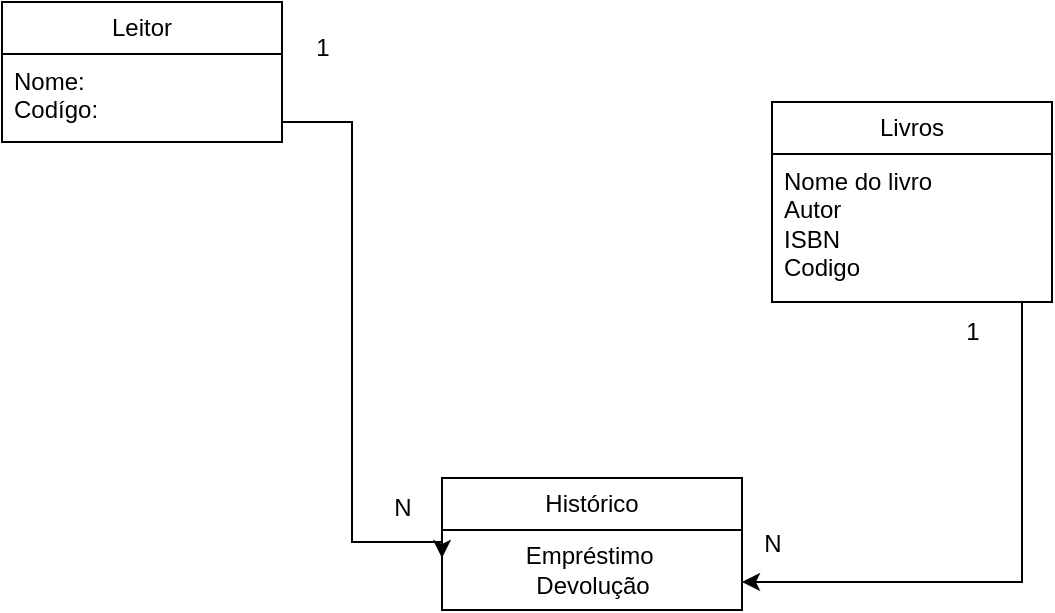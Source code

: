 <mxfile version="21.7.4" type="device">
  <diagram name="Página-1" id="ssvxQnlIQtp9S3G_n5PQ">
    <mxGraphModel dx="880" dy="470" grid="1" gridSize="10" guides="1" tooltips="1" connect="1" arrows="1" fold="1" page="1" pageScale="1" pageWidth="827" pageHeight="1169" math="0" shadow="0">
      <root>
        <mxCell id="0" />
        <mxCell id="1" parent="0" />
        <mxCell id="7SFXypljPy5NB7DS8R4X-5" value="Leitor" style="swimlane;fontStyle=0;childLayout=stackLayout;horizontal=1;startSize=26;fillColor=none;horizontalStack=0;resizeParent=1;resizeParentMax=0;resizeLast=0;collapsible=1;marginBottom=0;whiteSpace=wrap;html=1;" vertex="1" parent="1">
          <mxGeometry x="80" y="70" width="140" height="70" as="geometry" />
        </mxCell>
        <mxCell id="7SFXypljPy5NB7DS8R4X-6" value="Nome:&lt;br&gt;Codígo:" style="text;strokeColor=none;fillColor=none;align=left;verticalAlign=top;spacingLeft=4;spacingRight=4;overflow=hidden;rotatable=0;points=[[0,0.5],[1,0.5]];portConstraint=eastwest;whiteSpace=wrap;html=1;" vertex="1" parent="7SFXypljPy5NB7DS8R4X-5">
          <mxGeometry y="26" width="140" height="44" as="geometry" />
        </mxCell>
        <mxCell id="7SFXypljPy5NB7DS8R4X-13" value="Histórico" style="swimlane;fontStyle=0;childLayout=stackLayout;horizontal=1;startSize=26;fillColor=none;horizontalStack=0;resizeParent=1;resizeParentMax=0;resizeLast=0;collapsible=1;marginBottom=0;whiteSpace=wrap;html=1;" vertex="1" parent="1">
          <mxGeometry x="300" y="308" width="150" height="66" as="geometry" />
        </mxCell>
        <mxCell id="7SFXypljPy5NB7DS8R4X-17" value="Empréstimo&amp;nbsp;&lt;br&gt;Devolução" style="text;html=1;align=center;verticalAlign=middle;resizable=0;points=[];autosize=1;strokeColor=none;fillColor=none;" vertex="1" parent="7SFXypljPy5NB7DS8R4X-13">
          <mxGeometry y="26" width="150" height="40" as="geometry" />
        </mxCell>
        <mxCell id="7SFXypljPy5NB7DS8R4X-19" value="Livros" style="swimlane;fontStyle=0;childLayout=stackLayout;horizontal=1;startSize=26;fillColor=none;horizontalStack=0;resizeParent=1;resizeParentMax=0;resizeLast=0;collapsible=1;marginBottom=0;whiteSpace=wrap;html=1;" vertex="1" parent="1">
          <mxGeometry x="465" y="120" width="140" height="100" as="geometry" />
        </mxCell>
        <mxCell id="7SFXypljPy5NB7DS8R4X-20" value="Nome do livro&amp;nbsp;&lt;br&gt;Autor&amp;nbsp;&lt;br&gt;ISBN&amp;nbsp;&lt;br&gt;Codigo&amp;nbsp;" style="text;strokeColor=none;fillColor=none;align=left;verticalAlign=top;spacingLeft=4;spacingRight=4;overflow=hidden;rotatable=0;points=[[0,0.5],[1,0.5]];portConstraint=eastwest;whiteSpace=wrap;html=1;" vertex="1" parent="7SFXypljPy5NB7DS8R4X-19">
          <mxGeometry y="26" width="140" height="74" as="geometry" />
        </mxCell>
        <mxCell id="7SFXypljPy5NB7DS8R4X-30" style="edgeStyle=orthogonalEdgeStyle;rounded=0;orthogonalLoop=1;jettySize=auto;html=1;entryX=0;entryY=0.35;entryDx=0;entryDy=0;entryPerimeter=0;" edge="1" parent="1" source="7SFXypljPy5NB7DS8R4X-6" target="7SFXypljPy5NB7DS8R4X-17">
          <mxGeometry relative="1" as="geometry">
            <Array as="points">
              <mxPoint x="255" y="130" />
              <mxPoint x="255" y="340" />
            </Array>
          </mxGeometry>
        </mxCell>
        <mxCell id="7SFXypljPy5NB7DS8R4X-32" value="1" style="text;html=1;align=center;verticalAlign=middle;resizable=0;points=[];autosize=1;strokeColor=none;fillColor=none;" vertex="1" parent="1">
          <mxGeometry x="225" y="78" width="30" height="30" as="geometry" />
        </mxCell>
        <mxCell id="7SFXypljPy5NB7DS8R4X-33" value="N" style="text;html=1;align=center;verticalAlign=middle;resizable=0;points=[];autosize=1;strokeColor=none;fillColor=none;" vertex="1" parent="1">
          <mxGeometry x="265" y="308" width="30" height="30" as="geometry" />
        </mxCell>
        <mxCell id="7SFXypljPy5NB7DS8R4X-34" value="N" style="text;html=1;align=center;verticalAlign=middle;resizable=0;points=[];autosize=1;strokeColor=none;fillColor=none;" vertex="1" parent="1">
          <mxGeometry x="450" y="326" width="30" height="30" as="geometry" />
        </mxCell>
        <mxCell id="7SFXypljPy5NB7DS8R4X-35" value="1" style="text;html=1;align=center;verticalAlign=middle;resizable=0;points=[];autosize=1;strokeColor=none;fillColor=none;" vertex="1" parent="1">
          <mxGeometry x="550" y="220" width="30" height="30" as="geometry" />
        </mxCell>
        <mxCell id="7SFXypljPy5NB7DS8R4X-36" style="edgeStyle=orthogonalEdgeStyle;rounded=0;orthogonalLoop=1;jettySize=auto;html=1;" edge="1" parent="1" source="7SFXypljPy5NB7DS8R4X-20">
          <mxGeometry relative="1" as="geometry">
            <mxPoint x="450" y="360" as="targetPoint" />
            <Array as="points">
              <mxPoint x="590" y="360" />
            </Array>
          </mxGeometry>
        </mxCell>
      </root>
    </mxGraphModel>
  </diagram>
</mxfile>
